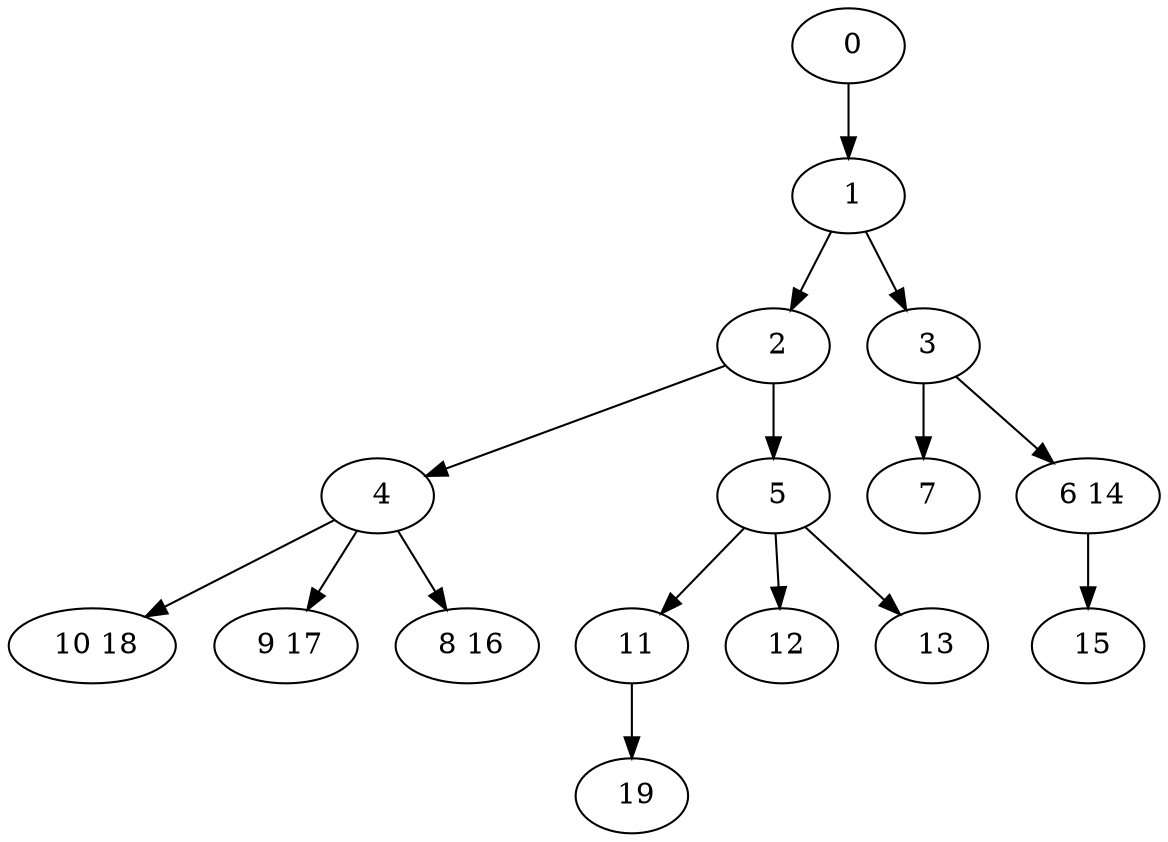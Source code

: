 digraph mytree {
" 0" -> " 1";
" 1" -> " 2";
" 1" -> " 3";
" 2" -> " 4";
" 2" -> " 5";
" 3" -> " 7";
" 3" -> " 6 14";
" 4" -> " 10 18";
" 4" -> " 9 17";
" 4" -> " 8 16";
" 5" -> " 11";
" 5" -> " 12";
" 5" -> " 13";
" 7";
" 10 18";
" 9 17";
" 8 16";
" 11" -> " 19";
" 12";
" 13";
" 19";
" 6 14" -> " 15";
" 15";
}

